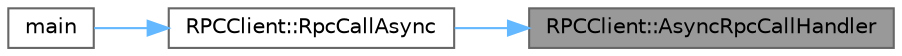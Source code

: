 digraph "RPCClient::AsyncRpcCallHandler"
{
 // LATEX_PDF_SIZE
  bgcolor="transparent";
  edge [fontname=Helvetica,fontsize=10,labelfontname=Helvetica,labelfontsize=10];
  node [fontname=Helvetica,fontsize=10,shape=box,height=0.2,width=0.4];
  rankdir="RL";
  Node1 [id="Node000001",label="RPCClient::AsyncRpcCallHandler",height=0.2,width=0.4,color="gray40", fillcolor="grey60", style="filled", fontcolor="black",tooltip="This is the function called by the spawned thread to process the async rpn call."];
  Node1 -> Node2 [id="edge1_Node000001_Node000002",dir="back",color="steelblue1",style="solid",tooltip=" "];
  Node2 [id="Node000002",label="RPCClient::RpcCallAsync",height=0.2,width=0.4,color="grey40", fillcolor="white", style="filled",URL="$class_r_p_c_client.html#a03c216110ef6e00e0d21196197b48f7c",tooltip="see RemoteProcedureCall::SerializedCall ..."];
  Node2 -> Node3 [id="edge2_Node000002_Node000003",dir="back",color="steelblue1",style="solid",tooltip=" "];
  Node3 [id="Node000003",label="main",height=0.2,width=0.4,color="grey40", fillcolor="white", style="filled",URL="$test_8cpp.html#a3c04138a5bfe5d72780bb7e82a18e627",tooltip=" "];
}
